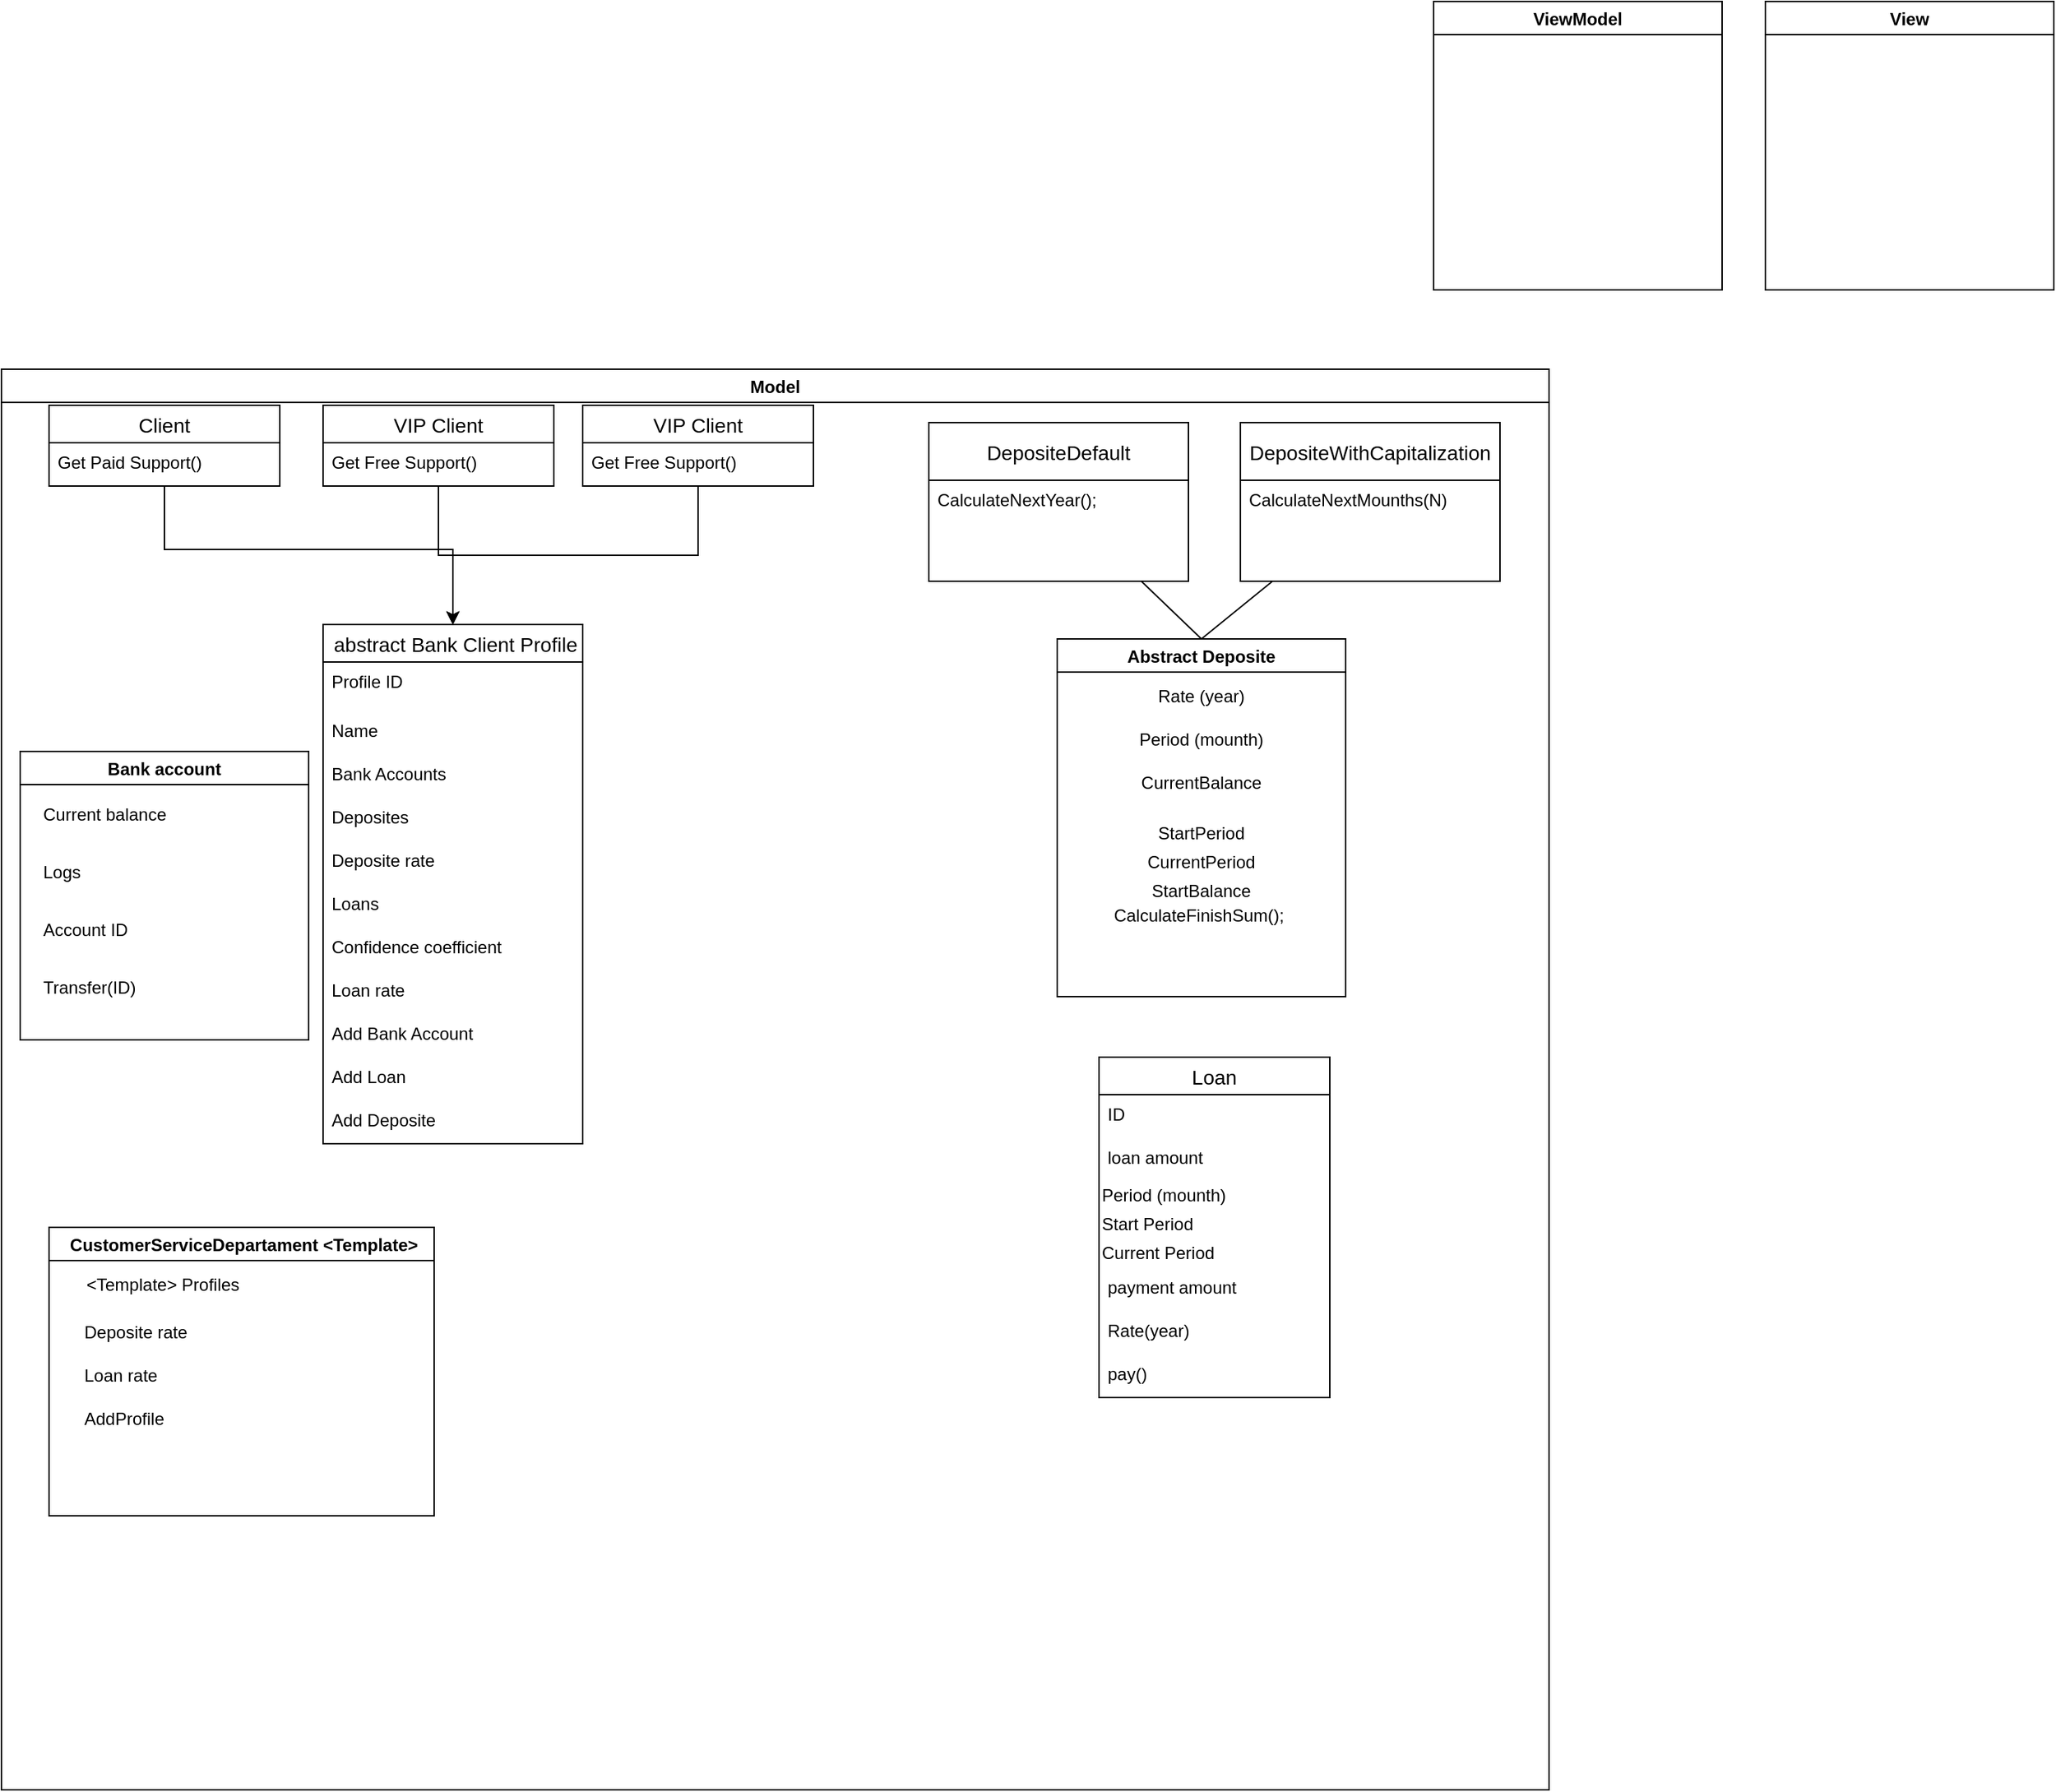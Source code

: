 <mxfile version="14.6.13" type="device"><diagram id="GVkCLSaNndUrx5h6NIJJ" name="Страница 1"><mxGraphModel dx="1865" dy="607" grid="1" gridSize="10" guides="1" tooltips="1" connect="1" arrows="1" fold="1" page="1" pageScale="1" pageWidth="827" pageHeight="1169" math="0" shadow="0"><root><mxCell id="0"/><mxCell id="1" parent="0"/><mxCell id="ectQ0jPjgOVSz7XxiRk7-2" value="Model" style="swimlane;" parent="1" vertex="1"><mxGeometry x="-13" y="585" width="1073" height="985" as="geometry"/></mxCell><object label=" abstract Bank Client Profile" fasf="fsaf" id="ectQ0jPjgOVSz7XxiRk7-5"><mxCell style="swimlane;fontStyle=0;childLayout=stackLayout;horizontal=1;startSize=26;horizontalStack=0;resizeParent=1;resizeParentMax=0;resizeLast=0;collapsible=1;marginBottom=0;align=center;fontSize=14;" parent="ectQ0jPjgOVSz7XxiRk7-2" vertex="1"><mxGeometry x="223" y="177" width="180" height="360" as="geometry"><mxRectangle x="300" y="35" width="120" height="26" as="alternateBounds"/></mxGeometry></mxCell></object><mxCell id="ectQ0jPjgOVSz7XxiRk7-6" value="Profile ID" style="text;strokeColor=none;fillColor=none;spacingLeft=4;spacingRight=4;overflow=hidden;rotatable=0;points=[[0,0.5],[1,0.5]];portConstraint=eastwest;fontSize=12;" parent="ectQ0jPjgOVSz7XxiRk7-5" vertex="1"><mxGeometry y="26" width="180" height="34" as="geometry"/></mxCell><mxCell id="ectQ0jPjgOVSz7XxiRk7-27" value="Name" style="text;strokeColor=none;fillColor=none;spacingLeft=4;spacingRight=4;overflow=hidden;rotatable=0;points=[[0,0.5],[1,0.5]];portConstraint=eastwest;fontSize=12;" parent="ectQ0jPjgOVSz7XxiRk7-5" vertex="1"><mxGeometry y="60" width="180" height="30" as="geometry"/></mxCell><mxCell id="ectQ0jPjgOVSz7XxiRk7-26" value="Bank Accounts" style="text;strokeColor=none;fillColor=none;spacingLeft=4;spacingRight=4;overflow=hidden;rotatable=0;points=[[0,0.5],[1,0.5]];portConstraint=eastwest;fontSize=12;" parent="ectQ0jPjgOVSz7XxiRk7-5" vertex="1"><mxGeometry y="90" width="180" height="30" as="geometry"/></mxCell><mxCell id="ectQ0jPjgOVSz7XxiRk7-52" value="Deposites" style="text;strokeColor=none;fillColor=none;spacingLeft=4;spacingRight=4;overflow=hidden;rotatable=0;points=[[0,0.5],[1,0.5]];portConstraint=eastwest;fontSize=12;" parent="ectQ0jPjgOVSz7XxiRk7-5" vertex="1"><mxGeometry y="120" width="180" height="30" as="geometry"/></mxCell><mxCell id="ectQ0jPjgOVSz7XxiRk7-40" value="Deposite rate" style="text;strokeColor=none;fillColor=none;spacingLeft=4;spacingRight=4;overflow=hidden;rotatable=0;points=[[0,0.5],[1,0.5]];portConstraint=eastwest;fontSize=12;" parent="ectQ0jPjgOVSz7XxiRk7-5" vertex="1"><mxGeometry y="150" width="180" height="30" as="geometry"/></mxCell><mxCell id="ectQ0jPjgOVSz7XxiRk7-53" value="Loans" style="text;strokeColor=none;fillColor=none;spacingLeft=4;spacingRight=4;overflow=hidden;rotatable=0;points=[[0,0.5],[1,0.5]];portConstraint=eastwest;fontSize=12;" parent="ectQ0jPjgOVSz7XxiRk7-5" vertex="1"><mxGeometry y="180" width="180" height="30" as="geometry"/></mxCell><mxCell id="ectQ0jPjgOVSz7XxiRk7-59" value="Confidence coefficient" style="text;strokeColor=none;fillColor=none;spacingLeft=4;spacingRight=4;overflow=hidden;rotatable=0;points=[[0,0.5],[1,0.5]];portConstraint=eastwest;fontSize=12;" parent="ectQ0jPjgOVSz7XxiRk7-5" vertex="1"><mxGeometry y="210" width="180" height="30" as="geometry"/></mxCell><mxCell id="ectQ0jPjgOVSz7XxiRk7-47" value="Loan rate" style="text;strokeColor=none;fillColor=none;spacingLeft=4;spacingRight=4;overflow=hidden;rotatable=0;points=[[0,0.5],[1,0.5]];portConstraint=eastwest;fontSize=12;" parent="ectQ0jPjgOVSz7XxiRk7-5" vertex="1"><mxGeometry y="240" width="180" height="30" as="geometry"/></mxCell><mxCell id="ectQ0jPjgOVSz7XxiRk7-56" value="Add Bank Account" style="text;strokeColor=none;fillColor=none;spacingLeft=4;spacingRight=4;overflow=hidden;rotatable=0;points=[[0,0.5],[1,0.5]];portConstraint=eastwest;fontSize=12;" parent="ectQ0jPjgOVSz7XxiRk7-5" vertex="1"><mxGeometry y="270" width="180" height="30" as="geometry"/></mxCell><mxCell id="ectQ0jPjgOVSz7XxiRk7-58" value="Add Loan" style="text;strokeColor=none;fillColor=none;spacingLeft=4;spacingRight=4;overflow=hidden;rotatable=0;points=[[0,0.5],[1,0.5]];portConstraint=eastwest;fontSize=12;" parent="ectQ0jPjgOVSz7XxiRk7-5" vertex="1"><mxGeometry y="300" width="180" height="30" as="geometry"/></mxCell><mxCell id="ectQ0jPjgOVSz7XxiRk7-57" value="Add Deposite" style="text;strokeColor=none;fillColor=none;spacingLeft=4;spacingRight=4;overflow=hidden;rotatable=0;points=[[0,0.5],[1,0.5]];portConstraint=eastwest;fontSize=12;" parent="ectQ0jPjgOVSz7XxiRk7-5" vertex="1"><mxGeometry y="330" width="180" height="30" as="geometry"/></mxCell><mxCell id="ectQ0jPjgOVSz7XxiRk7-32" value="" style="group" parent="ectQ0jPjgOVSz7XxiRk7-2" vertex="1" connectable="0"><mxGeometry x="643" y="37" width="396" height="398" as="geometry"/></mxCell><mxCell id="ectQ0jPjgOVSz7XxiRk7-15" value="Abstract Deposite" style="swimlane;" parent="ectQ0jPjgOVSz7XxiRk7-32" vertex="1"><mxGeometry x="89" y="150" width="200" height="248" as="geometry"/></mxCell><mxCell id="ectQ0jPjgOVSz7XxiRk7-16" value="Rate (year)" style="text;html=1;strokeColor=none;fillColor=none;align=center;verticalAlign=middle;whiteSpace=wrap;rounded=0;" parent="ectQ0jPjgOVSz7XxiRk7-15" vertex="1"><mxGeometry x="20" y="30" width="160" height="20" as="geometry"/></mxCell><mxCell id="ectQ0jPjgOVSz7XxiRk7-18" value="Period (mounth)" style="text;html=1;strokeColor=none;fillColor=none;align=center;verticalAlign=middle;whiteSpace=wrap;rounded=0;" parent="ectQ0jPjgOVSz7XxiRk7-15" vertex="1"><mxGeometry x="20" y="60" width="160" height="20" as="geometry"/></mxCell><mxCell id="ectQ0jPjgOVSz7XxiRk7-19" value="CurrentBalance" style="text;html=1;strokeColor=none;fillColor=none;align=center;verticalAlign=middle;whiteSpace=wrap;rounded=0;" parent="ectQ0jPjgOVSz7XxiRk7-15" vertex="1"><mxGeometry x="20" y="90" width="160" height="20" as="geometry"/></mxCell><mxCell id="ectQ0jPjgOVSz7XxiRk7-30" value="CurrentPeriod" style="text;html=1;strokeColor=none;fillColor=none;align=center;verticalAlign=middle;whiteSpace=wrap;rounded=0;" parent="ectQ0jPjgOVSz7XxiRk7-15" vertex="1"><mxGeometry x="20" y="145" width="160" height="20" as="geometry"/></mxCell><mxCell id="ectQ0jPjgOVSz7XxiRk7-31" value="StartBalance" style="text;html=1;strokeColor=none;fillColor=none;align=center;verticalAlign=middle;whiteSpace=wrap;rounded=0;" parent="ectQ0jPjgOVSz7XxiRk7-15" vertex="1"><mxGeometry x="20" y="165" width="160" height="20" as="geometry"/></mxCell><mxCell id="ectQ0jPjgOVSz7XxiRk7-48" value="StartPeriod" style="text;html=1;strokeColor=none;fillColor=none;align=center;verticalAlign=middle;whiteSpace=wrap;rounded=0;" parent="ectQ0jPjgOVSz7XxiRk7-15" vertex="1"><mxGeometry x="20" y="125" width="160" height="20" as="geometry"/></mxCell><mxCell id="GiTH19S2yiED0LP2Dtgs-4" value="CalculateFinishSum(); " style="text;strokeColor=none;fillColor=none;spacingLeft=4;spacingRight=4;overflow=hidden;rotatable=0;points=[[0,0.5],[1,0.5]];portConstraint=eastwest;fontSize=12;align=center;" parent="ectQ0jPjgOVSz7XxiRk7-15" vertex="1"><mxGeometry x="10" y="178" width="180" height="32" as="geometry"/></mxCell><mxCell id="ectQ0jPjgOVSz7XxiRk7-9" value="DepositeDefault" style="swimlane;fontStyle=0;childLayout=stackLayout;horizontal=1;startSize=40;horizontalStack=0;resizeParent=1;resizeParentMax=0;resizeLast=0;collapsible=1;marginBottom=0;align=center;fontSize=14;" parent="ectQ0jPjgOVSz7XxiRk7-32" vertex="1"><mxGeometry width="180" height="110" as="geometry"/></mxCell><mxCell id="ectQ0jPjgOVSz7XxiRk7-12" value="CalculateNextYear(); " style="text;strokeColor=none;fillColor=none;spacingLeft=4;spacingRight=4;overflow=hidden;rotatable=0;points=[[0,0.5],[1,0.5]];portConstraint=eastwest;fontSize=12;" parent="ectQ0jPjgOVSz7XxiRk7-9" vertex="1"><mxGeometry y="40" width="180" height="70" as="geometry"/></mxCell><mxCell id="ectQ0jPjgOVSz7XxiRk7-21" value="" style="endArrow=none;html=1;entryX=0.5;entryY=0;entryDx=0;entryDy=0;" parent="ectQ0jPjgOVSz7XxiRk7-32" source="ectQ0jPjgOVSz7XxiRk7-9" target="ectQ0jPjgOVSz7XxiRk7-15" edge="1"><mxGeometry width="50" height="50" relative="1" as="geometry"><mxPoint x="-34" y="190" as="sourcePoint"/><mxPoint x="16" y="140" as="targetPoint"/></mxGeometry></mxCell><mxCell id="ectQ0jPjgOVSz7XxiRk7-22" value="DepositeWithCapitalization" style="swimlane;fontStyle=0;childLayout=stackLayout;horizontal=1;startSize=40;horizontalStack=0;resizeParent=1;resizeParentMax=0;resizeLast=0;collapsible=1;marginBottom=0;align=center;fontSize=14;" parent="ectQ0jPjgOVSz7XxiRk7-32" vertex="1"><mxGeometry x="216" width="180" height="110" as="geometry"/></mxCell><mxCell id="ectQ0jPjgOVSz7XxiRk7-23" value="CalculateNextMounths(N)" style="text;strokeColor=none;fillColor=none;spacingLeft=4;spacingRight=4;overflow=hidden;rotatable=0;points=[[0,0.5],[1,0.5]];portConstraint=eastwest;fontSize=12;" parent="ectQ0jPjgOVSz7XxiRk7-22" vertex="1"><mxGeometry y="40" width="180" height="70" as="geometry"/></mxCell><mxCell id="ectQ0jPjgOVSz7XxiRk7-25" value="" style="endArrow=none;html=1;entryX=0.5;entryY=0;entryDx=0;entryDy=0;" parent="ectQ0jPjgOVSz7XxiRk7-32" source="ectQ0jPjgOVSz7XxiRk7-22" target="ectQ0jPjgOVSz7XxiRk7-15" edge="1"><mxGeometry width="50" height="50" relative="1" as="geometry"><mxPoint x="-34" y="190" as="sourcePoint"/><mxPoint x="-43" y="220" as="targetPoint"/></mxGeometry></mxCell><mxCell id="ectQ0jPjgOVSz7XxiRk7-35" value="Bank account" style="swimlane;" parent="ectQ0jPjgOVSz7XxiRk7-2" vertex="1"><mxGeometry x="13" y="265" width="200" height="200" as="geometry"/></mxCell><mxCell id="ectQ0jPjgOVSz7XxiRk7-36" value="Current balance" style="text;strokeColor=none;fillColor=none;spacingLeft=4;spacingRight=4;overflow=hidden;rotatable=0;points=[[0,0.5],[1,0.5]];portConstraint=eastwest;fontSize=12;" parent="ectQ0jPjgOVSz7XxiRk7-35" vertex="1"><mxGeometry x="10" y="30" width="180" height="40" as="geometry"/></mxCell><mxCell id="ectQ0jPjgOVSz7XxiRk7-37" value="Logs" style="text;strokeColor=none;fillColor=none;spacingLeft=4;spacingRight=4;overflow=hidden;rotatable=0;points=[[0,0.5],[1,0.5]];portConstraint=eastwest;fontSize=12;" parent="ectQ0jPjgOVSz7XxiRk7-35" vertex="1"><mxGeometry x="10" y="70" width="180" height="40" as="geometry"/></mxCell><mxCell id="ectQ0jPjgOVSz7XxiRk7-39" value="Account ID" style="text;strokeColor=none;fillColor=none;spacingLeft=4;spacingRight=4;overflow=hidden;rotatable=0;points=[[0,0.5],[1,0.5]];portConstraint=eastwest;fontSize=12;" parent="ectQ0jPjgOVSz7XxiRk7-35" vertex="1"><mxGeometry x="10" y="110" width="180" height="40" as="geometry"/></mxCell><mxCell id="ectQ0jPjgOVSz7XxiRk7-38" value="Transfer(ID)" style="text;strokeColor=none;fillColor=none;spacingLeft=4;spacingRight=4;overflow=hidden;rotatable=0;points=[[0,0.5],[1,0.5]];portConstraint=eastwest;fontSize=12;" parent="ectQ0jPjgOVSz7XxiRk7-35" vertex="1"><mxGeometry x="10" y="150" width="180" height="40" as="geometry"/></mxCell><mxCell id="ectQ0jPjgOVSz7XxiRk7-41" value="Loan" style="swimlane;fontStyle=0;childLayout=stackLayout;horizontal=1;startSize=26;horizontalStack=0;resizeParent=1;resizeParentMax=0;resizeLast=0;collapsible=1;marginBottom=0;align=center;fontSize=14;" parent="ectQ0jPjgOVSz7XxiRk7-2" vertex="1"><mxGeometry x="761" y="477" width="160" height="236" as="geometry"/></mxCell><mxCell id="ectQ0jPjgOVSz7XxiRk7-44" value="ID" style="text;strokeColor=none;fillColor=none;spacingLeft=4;spacingRight=4;overflow=hidden;rotatable=0;points=[[0,0.5],[1,0.5]];portConstraint=eastwest;fontSize=12;" parent="ectQ0jPjgOVSz7XxiRk7-41" vertex="1"><mxGeometry y="26" width="160" height="30" as="geometry"/></mxCell><mxCell id="ectQ0jPjgOVSz7XxiRk7-42" value="loan amount" style="text;strokeColor=none;fillColor=none;spacingLeft=4;spacingRight=4;overflow=hidden;rotatable=0;points=[[0,0.5],[1,0.5]];portConstraint=eastwest;fontSize=12;" parent="ectQ0jPjgOVSz7XxiRk7-41" vertex="1"><mxGeometry y="56" width="160" height="30" as="geometry"/></mxCell><mxCell id="GiTH19S2yiED0LP2Dtgs-1" value="Period (mounth)" style="text;html=1;strokeColor=none;fillColor=none;align=left;verticalAlign=middle;whiteSpace=wrap;rounded=0;" parent="ectQ0jPjgOVSz7XxiRk7-41" vertex="1"><mxGeometry y="86" width="160" height="20" as="geometry"/></mxCell><mxCell id="GiTH19S2yiED0LP2Dtgs-2" value="Start Period" style="text;html=1;strokeColor=none;fillColor=none;align=left;verticalAlign=middle;whiteSpace=wrap;rounded=0;" parent="ectQ0jPjgOVSz7XxiRk7-41" vertex="1"><mxGeometry y="106" width="160" height="20" as="geometry"/></mxCell><mxCell id="GiTH19S2yiED0LP2Dtgs-3" value="Current Period" style="text;html=1;strokeColor=none;fillColor=none;align=left;verticalAlign=middle;whiteSpace=wrap;rounded=0;" parent="ectQ0jPjgOVSz7XxiRk7-41" vertex="1"><mxGeometry y="126" width="160" height="20" as="geometry"/></mxCell><mxCell id="ectQ0jPjgOVSz7XxiRk7-45" value="payment amount" style="text;strokeColor=none;fillColor=none;spacingLeft=4;spacingRight=4;overflow=hidden;rotatable=0;points=[[0,0.5],[1,0.5]];portConstraint=eastwest;fontSize=12;" parent="ectQ0jPjgOVSz7XxiRk7-41" vertex="1"><mxGeometry y="146" width="160" height="30" as="geometry"/></mxCell><mxCell id="ectQ0jPjgOVSz7XxiRk7-46" value="Rate(year)" style="text;strokeColor=none;fillColor=none;spacingLeft=4;spacingRight=4;overflow=hidden;rotatable=0;points=[[0,0.5],[1,0.5]];portConstraint=eastwest;fontSize=12;" parent="ectQ0jPjgOVSz7XxiRk7-41" vertex="1"><mxGeometry y="176" width="160" height="30" as="geometry"/></mxCell><mxCell id="ectQ0jPjgOVSz7XxiRk7-43" value="pay()" style="text;strokeColor=none;fillColor=none;spacingLeft=4;spacingRight=4;overflow=hidden;rotatable=0;points=[[0,0.5],[1,0.5]];portConstraint=eastwest;fontSize=12;" parent="ectQ0jPjgOVSz7XxiRk7-41" vertex="1"><mxGeometry y="206" width="160" height="30" as="geometry"/></mxCell><mxCell id="ectQ0jPjgOVSz7XxiRk7-49" value=" CustomerServiceDepartament &lt;Template&gt;" style="swimlane;direction=east;rotation=0;" parent="ectQ0jPjgOVSz7XxiRk7-2" vertex="1"><mxGeometry x="33" y="595" width="267" height="200" as="geometry"/></mxCell><mxCell id="ectQ0jPjgOVSz7XxiRk7-50" value="&lt;Template&gt; Profiles" style="text;strokeColor=none;fillColor=none;spacingLeft=4;spacingRight=4;overflow=hidden;rotatable=0;points=[[0,0.5],[1,0.5]];portConstraint=eastwest;fontSize=12;" parent="ectQ0jPjgOVSz7XxiRk7-49" vertex="1"><mxGeometry x="20" y="26" width="230" height="30" as="geometry"/></mxCell><mxCell id="ectQ0jPjgOVSz7XxiRk7-51" value="Deposite rate" style="text;strokeColor=none;fillColor=none;spacingLeft=4;spacingRight=4;overflow=hidden;rotatable=0;points=[[0,0.5],[1,0.5]];portConstraint=eastwest;fontSize=12;" parent="ectQ0jPjgOVSz7XxiRk7-49" vertex="1"><mxGeometry x="18.5" y="59" width="230" height="30" as="geometry"/></mxCell><mxCell id="ectQ0jPjgOVSz7XxiRk7-54" value="Loan rate" style="text;strokeColor=none;fillColor=none;spacingLeft=4;spacingRight=4;overflow=hidden;rotatable=0;points=[[0,0.5],[1,0.5]];portConstraint=eastwest;fontSize=12;" parent="ectQ0jPjgOVSz7XxiRk7-49" vertex="1"><mxGeometry x="18.5" y="89" width="230" height="30" as="geometry"/></mxCell><mxCell id="ectQ0jPjgOVSz7XxiRk7-55" value="AddProfile" style="text;strokeColor=none;fillColor=none;spacingLeft=4;spacingRight=4;overflow=hidden;rotatable=0;points=[[0,0.5],[1,0.5]];portConstraint=eastwest;fontSize=12;" parent="ectQ0jPjgOVSz7XxiRk7-49" vertex="1"><mxGeometry x="18.5" y="119" width="230" height="30" as="geometry"/></mxCell><mxCell id="ectQ0jPjgOVSz7XxiRk7-79" style="edgeStyle=orthogonalEdgeStyle;rounded=0;orthogonalLoop=1;jettySize=auto;html=1;" parent="ectQ0jPjgOVSz7XxiRk7-2" source="ectQ0jPjgOVSz7XxiRk7-60" target="ectQ0jPjgOVSz7XxiRk7-5" edge="1"><mxGeometry relative="1" as="geometry"><Array as="points"><mxPoint x="113" y="125"/><mxPoint x="313" y="125"/></Array></mxGeometry></mxCell><mxCell id="ectQ0jPjgOVSz7XxiRk7-60" value="Client" style="swimlane;fontStyle=0;childLayout=stackLayout;horizontal=1;startSize=26;horizontalStack=0;resizeParent=1;resizeParentMax=0;resizeLast=0;collapsible=1;marginBottom=0;align=center;fontSize=14;" parent="ectQ0jPjgOVSz7XxiRk7-2" vertex="1"><mxGeometry x="33" y="25" width="160" height="56" as="geometry"/></mxCell><mxCell id="ectQ0jPjgOVSz7XxiRk7-63" value="Get Paid Support()" style="text;strokeColor=none;fillColor=none;spacingLeft=4;spacingRight=4;overflow=hidden;rotatable=0;points=[[0,0.5],[1,0.5]];portConstraint=eastwest;fontSize=12;" parent="ectQ0jPjgOVSz7XxiRk7-60" vertex="1"><mxGeometry y="26" width="160" height="30" as="geometry"/></mxCell><mxCell id="ectQ0jPjgOVSz7XxiRk7-71" style="edgeStyle=orthogonalEdgeStyle;rounded=0;orthogonalLoop=1;jettySize=auto;html=1;" parent="ectQ0jPjgOVSz7XxiRk7-2" source="ectQ0jPjgOVSz7XxiRk7-67" target="ectQ0jPjgOVSz7XxiRk7-5" edge="1"><mxGeometry relative="1" as="geometry"/></mxCell><mxCell id="ectQ0jPjgOVSz7XxiRk7-67" value="VIP Client" style="swimlane;fontStyle=0;childLayout=stackLayout;horizontal=1;startSize=26;horizontalStack=0;resizeParent=1;resizeParentMax=0;resizeLast=0;collapsible=1;marginBottom=0;align=center;fontSize=14;" parent="ectQ0jPjgOVSz7XxiRk7-2" vertex="1"><mxGeometry x="403" y="25" width="160" height="56" as="geometry"/></mxCell><mxCell id="ectQ0jPjgOVSz7XxiRk7-68" value="Get Free Support()" style="text;strokeColor=none;fillColor=none;spacingLeft=4;spacingRight=4;overflow=hidden;rotatable=0;points=[[0,0.5],[1,0.5]];portConstraint=eastwest;fontSize=12;" parent="ectQ0jPjgOVSz7XxiRk7-67" vertex="1"><mxGeometry y="26" width="160" height="30" as="geometry"/></mxCell><mxCell id="ectQ0jPjgOVSz7XxiRk7-3" value="ViewModel" style="swimlane;" parent="1" vertex="1"><mxGeometry x="980" y="330" width="200" height="200" as="geometry"/></mxCell><mxCell id="ectQ0jPjgOVSz7XxiRk7-4" value="View" style="swimlane;" parent="1" vertex="1"><mxGeometry x="1210" y="330" width="200" height="200" as="geometry"/></mxCell><mxCell id="ectQ0jPjgOVSz7XxiRk7-72" style="edgeStyle=orthogonalEdgeStyle;rounded=0;orthogonalLoop=1;jettySize=auto;html=1;" parent="1" source="ectQ0jPjgOVSz7XxiRk7-65" target="ectQ0jPjgOVSz7XxiRk7-5" edge="1"><mxGeometry relative="1" as="geometry"/></mxCell><mxCell id="ectQ0jPjgOVSz7XxiRk7-75" style="edgeStyle=orthogonalEdgeStyle;rounded=0;orthogonalLoop=1;jettySize=auto;html=1;" parent="1" source="ectQ0jPjgOVSz7XxiRk7-65" target="ectQ0jPjgOVSz7XxiRk7-5" edge="1"><mxGeometry relative="1" as="geometry"/></mxCell><mxCell id="ectQ0jPjgOVSz7XxiRk7-65" value="VIP Client" style="swimlane;fontStyle=0;childLayout=stackLayout;horizontal=1;startSize=26;horizontalStack=0;resizeParent=1;resizeParentMax=0;resizeLast=0;collapsible=1;marginBottom=0;align=center;fontSize=14;" parent="1" vertex="1"><mxGeometry x="210" y="610" width="160" height="56" as="geometry"/></mxCell><mxCell id="ectQ0jPjgOVSz7XxiRk7-66" value="Get Free Support()" style="text;strokeColor=none;fillColor=none;spacingLeft=4;spacingRight=4;overflow=hidden;rotatable=0;points=[[0,0.5],[1,0.5]];portConstraint=eastwest;fontSize=12;" parent="ectQ0jPjgOVSz7XxiRk7-65" vertex="1"><mxGeometry y="26" width="160" height="30" as="geometry"/></mxCell></root></mxGraphModel></diagram></mxfile>